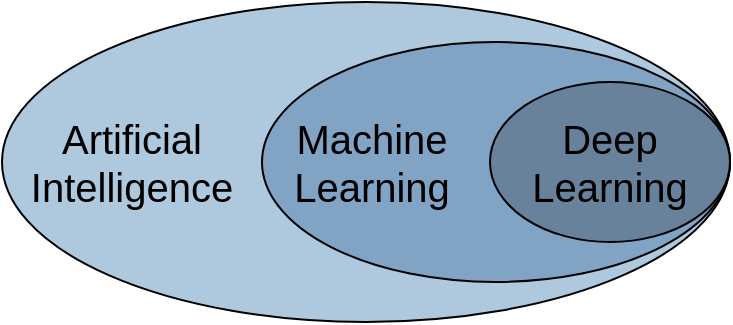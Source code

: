 <mxfile version="12.8.8" type="device"><diagram id="xi5y-gFqcfjG6Ee3J5iA" name="Page-1"><mxGraphModel dx="433" dy="208" grid="1" gridSize="10" guides="1" tooltips="1" connect="1" arrows="1" fold="1" page="1" pageScale="1" pageWidth="827" pageHeight="1169" math="0" shadow="0"><root><mxCell id="0"/><mxCell id="1" parent="0"/><mxCell id="ZVEw9Vaq-IY4M39I3JuJ-1" value="" style="ellipse;whiteSpace=wrap;html=1;fillColor=#AEC8DE;" vertex="1" parent="1"><mxGeometry x="170" y="160" width="364" height="160" as="geometry"/></mxCell><mxCell id="ZVEw9Vaq-IY4M39I3JuJ-2" value="" style="ellipse;whiteSpace=wrap;html=1;fillColor=#81A4C4;" vertex="1" parent="1"><mxGeometry x="300" y="180" width="234" height="120" as="geometry"/></mxCell><mxCell id="ZVEw9Vaq-IY4M39I3JuJ-6" value="" style="ellipse;whiteSpace=wrap;html=1;fillColor=#68829C;" vertex="1" parent="1"><mxGeometry x="414" y="200" width="120" height="80" as="geometry"/></mxCell><mxCell id="ZVEw9Vaq-IY4M39I3JuJ-7" value="Artificial&lt;br style=&quot;font-size: 20px;&quot;&gt;Intelligence" style="text;html=1;strokeColor=none;fillColor=none;align=center;verticalAlign=middle;whiteSpace=wrap;rounded=0;fontSize=20;" vertex="1" parent="1"><mxGeometry x="180" y="215" width="110" height="50" as="geometry"/></mxCell><mxCell id="ZVEw9Vaq-IY4M39I3JuJ-8" value="Machine&lt;br style=&quot;font-size: 20px;&quot;&gt;Learning" style="text;html=1;strokeColor=none;fillColor=none;align=center;verticalAlign=middle;whiteSpace=wrap;rounded=0;fontSize=20;" vertex="1" parent="1"><mxGeometry x="310" y="215" width="90" height="50" as="geometry"/></mxCell><mxCell id="ZVEw9Vaq-IY4M39I3JuJ-10" value="Deep&lt;br style=&quot;font-size: 20px;&quot;&gt;Learning" style="text;html=1;strokeColor=none;fillColor=none;align=center;verticalAlign=middle;whiteSpace=wrap;rounded=0;fontSize=20;" vertex="1" parent="1"><mxGeometry x="429" y="215" width="90" height="50" as="geometry"/></mxCell></root></mxGraphModel></diagram></mxfile>